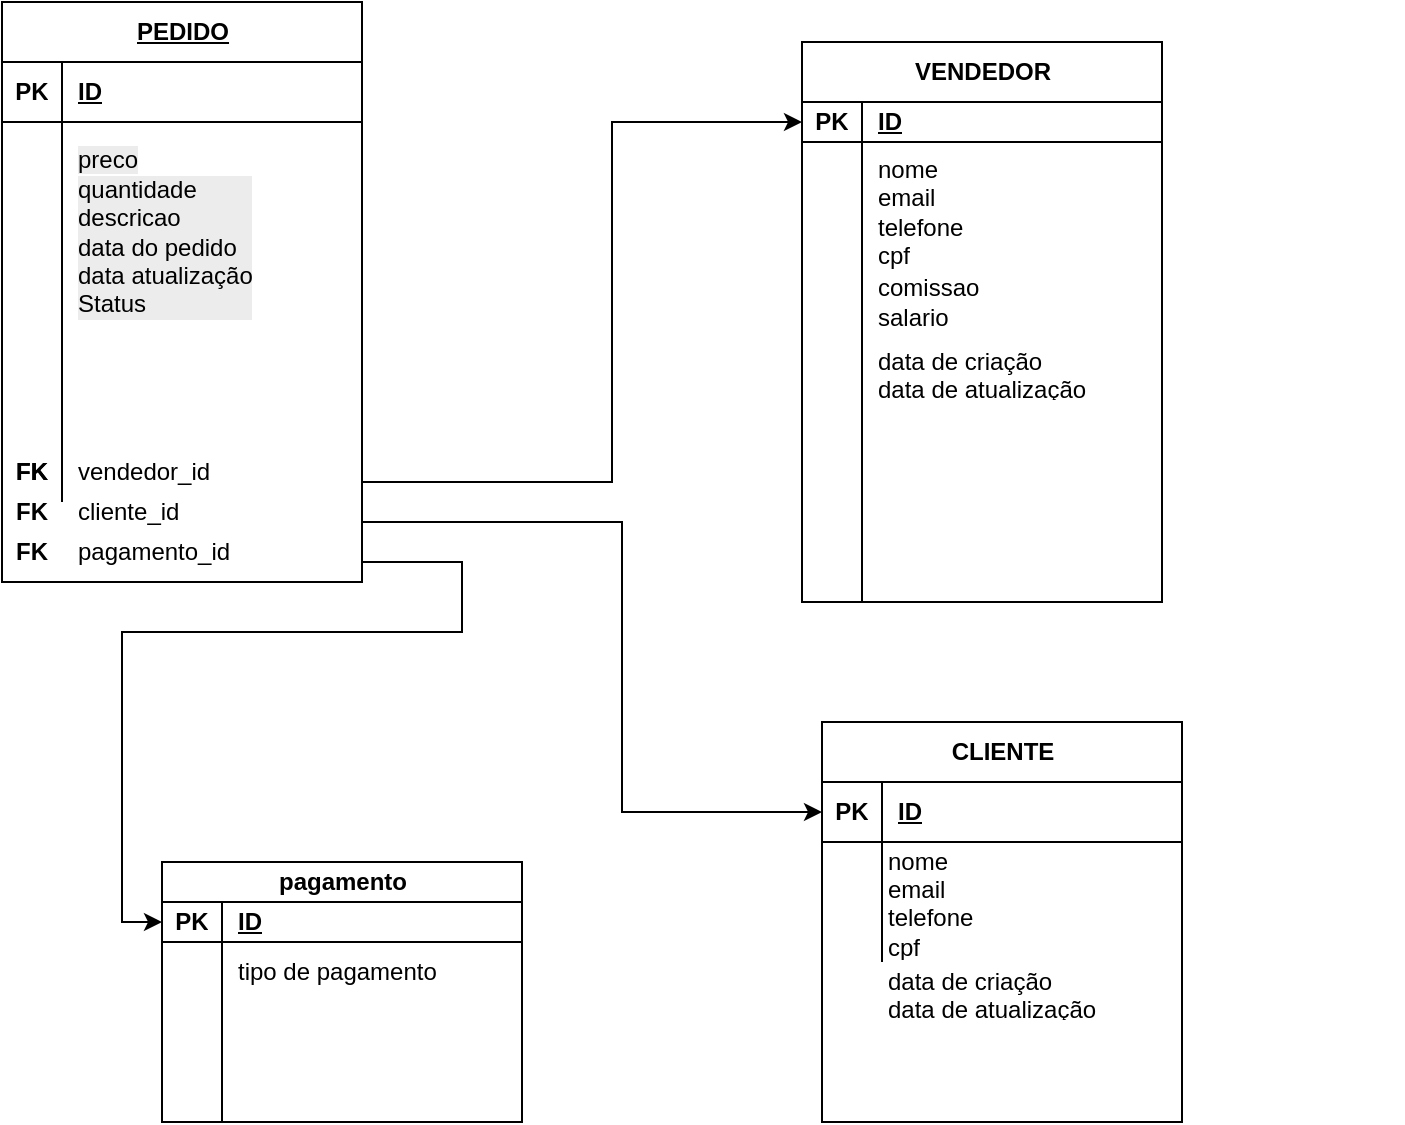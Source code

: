 <mxfile version="28.0.7">
  <diagram name="Página-1" id="WSaj-MsuFICgk6QyXIoA">
    <mxGraphModel dx="1025" dy="769" grid="1" gridSize="10" guides="1" tooltips="1" connect="1" arrows="1" fold="1" page="1" pageScale="1" pageWidth="827" pageHeight="1169" math="0" shadow="0">
      <root>
        <mxCell id="0" />
        <mxCell id="1" parent="0" />
        <mxCell id="gEtw4NB2BQ-PfSsaX_rr-81" value="CLIENTE" style="shape=table;startSize=30;container=1;collapsible=1;childLayout=tableLayout;fixedRows=1;rowLines=0;fontStyle=1;align=center;resizeLast=1;html=1;" parent="1" vertex="1">
          <mxGeometry x="590" y="420" width="180" height="200" as="geometry" />
        </mxCell>
        <mxCell id="gEtw4NB2BQ-PfSsaX_rr-82" value="" style="shape=tableRow;horizontal=0;startSize=0;swimlaneHead=0;swimlaneBody=0;fillColor=none;collapsible=0;dropTarget=0;points=[[0,0.5],[1,0.5]];portConstraint=eastwest;top=0;left=0;right=0;bottom=1;" parent="gEtw4NB2BQ-PfSsaX_rr-81" vertex="1">
          <mxGeometry y="30" width="180" height="30" as="geometry" />
        </mxCell>
        <mxCell id="gEtw4NB2BQ-PfSsaX_rr-83" value="PK" style="shape=partialRectangle;connectable=0;fillColor=none;top=0;left=0;bottom=0;right=0;fontStyle=1;overflow=hidden;whiteSpace=wrap;html=1;" parent="gEtw4NB2BQ-PfSsaX_rr-82" vertex="1">
          <mxGeometry width="30" height="30" as="geometry">
            <mxRectangle width="30" height="30" as="alternateBounds" />
          </mxGeometry>
        </mxCell>
        <mxCell id="gEtw4NB2BQ-PfSsaX_rr-84" value="ID" style="shape=partialRectangle;connectable=0;fillColor=none;top=0;left=0;bottom=0;right=0;align=left;spacingLeft=6;fontStyle=5;overflow=hidden;whiteSpace=wrap;html=1;" parent="gEtw4NB2BQ-PfSsaX_rr-82" vertex="1">
          <mxGeometry x="30" width="150" height="30" as="geometry">
            <mxRectangle width="150" height="30" as="alternateBounds" />
          </mxGeometry>
        </mxCell>
        <mxCell id="gEtw4NB2BQ-PfSsaX_rr-85" value="" style="shape=tableRow;horizontal=0;startSize=0;swimlaneHead=0;swimlaneBody=0;fillColor=none;collapsible=0;dropTarget=0;points=[[0,0.5],[1,0.5]];portConstraint=eastwest;top=0;left=0;right=0;bottom=0;" parent="gEtw4NB2BQ-PfSsaX_rr-81" vertex="1">
          <mxGeometry y="60" width="180" height="30" as="geometry" />
        </mxCell>
        <mxCell id="gEtw4NB2BQ-PfSsaX_rr-86" value="" style="shape=partialRectangle;connectable=0;fillColor=none;top=0;left=0;bottom=0;right=0;editable=1;overflow=hidden;whiteSpace=wrap;html=1;" parent="gEtw4NB2BQ-PfSsaX_rr-85" vertex="1">
          <mxGeometry width="30" height="30" as="geometry">
            <mxRectangle width="30" height="30" as="alternateBounds" />
          </mxGeometry>
        </mxCell>
        <mxCell id="gEtw4NB2BQ-PfSsaX_rr-87" value="" style="shape=partialRectangle;connectable=0;fillColor=none;top=0;left=0;bottom=0;right=0;align=left;spacingLeft=6;overflow=hidden;whiteSpace=wrap;html=1;" parent="gEtw4NB2BQ-PfSsaX_rr-85" vertex="1">
          <mxGeometry x="30" width="150" height="30" as="geometry">
            <mxRectangle width="150" height="30" as="alternateBounds" />
          </mxGeometry>
        </mxCell>
        <mxCell id="gEtw4NB2BQ-PfSsaX_rr-88" value="" style="shape=tableRow;horizontal=0;startSize=0;swimlaneHead=0;swimlaneBody=0;fillColor=none;collapsible=0;dropTarget=0;points=[[0,0.5],[1,0.5]];portConstraint=eastwest;top=0;left=0;right=0;bottom=0;" parent="gEtw4NB2BQ-PfSsaX_rr-81" vertex="1">
          <mxGeometry y="90" width="180" height="30" as="geometry" />
        </mxCell>
        <mxCell id="gEtw4NB2BQ-PfSsaX_rr-89" value="" style="shape=partialRectangle;connectable=0;fillColor=none;top=0;left=0;bottom=0;right=0;editable=1;overflow=hidden;whiteSpace=wrap;html=1;fontStyle=1" parent="gEtw4NB2BQ-PfSsaX_rr-88" vertex="1">
          <mxGeometry width="30" height="30" as="geometry">
            <mxRectangle width="30" height="30" as="alternateBounds" />
          </mxGeometry>
        </mxCell>
        <mxCell id="gEtw4NB2BQ-PfSsaX_rr-90" value="" style="shape=partialRectangle;connectable=0;fillColor=none;top=0;left=0;bottom=0;right=0;align=left;spacingLeft=6;overflow=hidden;whiteSpace=wrap;html=1;" parent="gEtw4NB2BQ-PfSsaX_rr-88" vertex="1">
          <mxGeometry x="30" width="150" height="30" as="geometry">
            <mxRectangle width="150" height="30" as="alternateBounds" />
          </mxGeometry>
        </mxCell>
        <mxCell id="gEtw4NB2BQ-PfSsaX_rr-91" value="VENDEDOR" style="shape=table;startSize=30;container=1;collapsible=1;childLayout=tableLayout;fixedRows=1;rowLines=0;fontStyle=1;align=center;resizeLast=1;html=1;" parent="1" vertex="1">
          <mxGeometry x="580" y="80" width="180" height="280" as="geometry" />
        </mxCell>
        <mxCell id="gEtw4NB2BQ-PfSsaX_rr-92" value="" style="shape=tableRow;horizontal=0;startSize=0;swimlaneHead=0;swimlaneBody=0;fillColor=none;collapsible=0;dropTarget=0;points=[[0,0.5],[1,0.5]];portConstraint=eastwest;top=0;left=0;right=0;bottom=1;" parent="gEtw4NB2BQ-PfSsaX_rr-91" vertex="1">
          <mxGeometry y="30" width="180" height="20" as="geometry" />
        </mxCell>
        <mxCell id="gEtw4NB2BQ-PfSsaX_rr-93" value="PK" style="shape=partialRectangle;connectable=0;fillColor=none;top=0;left=0;bottom=0;right=0;fontStyle=1;overflow=hidden;whiteSpace=wrap;html=1;" parent="gEtw4NB2BQ-PfSsaX_rr-92" vertex="1">
          <mxGeometry width="30" height="20" as="geometry">
            <mxRectangle width="30" height="20" as="alternateBounds" />
          </mxGeometry>
        </mxCell>
        <mxCell id="gEtw4NB2BQ-PfSsaX_rr-94" value="ID" style="shape=partialRectangle;connectable=0;fillColor=none;top=0;left=0;bottom=0;right=0;align=left;spacingLeft=6;fontStyle=5;overflow=hidden;whiteSpace=wrap;html=1;" parent="gEtw4NB2BQ-PfSsaX_rr-92" vertex="1">
          <mxGeometry x="30" width="150" height="20" as="geometry">
            <mxRectangle width="150" height="20" as="alternateBounds" />
          </mxGeometry>
        </mxCell>
        <mxCell id="gEtw4NB2BQ-PfSsaX_rr-95" value="" style="shape=tableRow;horizontal=0;startSize=0;swimlaneHead=0;swimlaneBody=0;fillColor=none;collapsible=0;dropTarget=0;points=[[0,0.5],[1,0.5]];portConstraint=eastwest;top=0;left=0;right=0;bottom=0;" parent="gEtw4NB2BQ-PfSsaX_rr-91" vertex="1">
          <mxGeometry y="50" width="180" height="70" as="geometry" />
        </mxCell>
        <mxCell id="gEtw4NB2BQ-PfSsaX_rr-96" value="" style="shape=partialRectangle;connectable=0;fillColor=none;top=0;left=0;bottom=0;right=0;editable=1;overflow=hidden;whiteSpace=wrap;html=1;" parent="gEtw4NB2BQ-PfSsaX_rr-95" vertex="1">
          <mxGeometry width="30" height="70" as="geometry">
            <mxRectangle width="30" height="70" as="alternateBounds" />
          </mxGeometry>
        </mxCell>
        <mxCell id="gEtw4NB2BQ-PfSsaX_rr-97" value="nome&lt;div&gt;email&lt;/div&gt;&lt;div&gt;telefone&lt;/div&gt;&lt;div&gt;cpf&lt;/div&gt;" style="shape=partialRectangle;connectable=0;fillColor=none;top=0;left=0;bottom=0;right=0;align=left;spacingLeft=6;overflow=hidden;whiteSpace=wrap;html=1;" parent="gEtw4NB2BQ-PfSsaX_rr-95" vertex="1">
          <mxGeometry x="30" width="150" height="70" as="geometry">
            <mxRectangle width="150" height="70" as="alternateBounds" />
          </mxGeometry>
        </mxCell>
        <mxCell id="gEtw4NB2BQ-PfSsaX_rr-180" value="" style="shape=tableRow;horizontal=0;startSize=0;swimlaneHead=0;swimlaneBody=0;fillColor=none;collapsible=0;dropTarget=0;points=[[0,0.5],[1,0.5]];portConstraint=eastwest;top=0;left=0;right=0;bottom=0;" parent="gEtw4NB2BQ-PfSsaX_rr-91" vertex="1">
          <mxGeometry y="120" width="180" height="30" as="geometry" />
        </mxCell>
        <mxCell id="gEtw4NB2BQ-PfSsaX_rr-181" value="" style="shape=partialRectangle;connectable=0;fillColor=none;top=0;left=0;bottom=0;right=0;editable=1;overflow=hidden;whiteSpace=wrap;html=1;" parent="gEtw4NB2BQ-PfSsaX_rr-180" vertex="1">
          <mxGeometry width="30" height="30" as="geometry">
            <mxRectangle width="30" height="30" as="alternateBounds" />
          </mxGeometry>
        </mxCell>
        <mxCell id="gEtw4NB2BQ-PfSsaX_rr-182" value="" style="shape=partialRectangle;connectable=0;fillColor=none;top=0;left=0;bottom=0;right=0;align=left;spacingLeft=6;overflow=hidden;whiteSpace=wrap;html=1;" parent="gEtw4NB2BQ-PfSsaX_rr-180" vertex="1">
          <mxGeometry x="30" width="150" height="30" as="geometry">
            <mxRectangle width="150" height="30" as="alternateBounds" />
          </mxGeometry>
        </mxCell>
        <mxCell id="gEtw4NB2BQ-PfSsaX_rr-98" value="" style="shape=tableRow;horizontal=0;startSize=0;swimlaneHead=0;swimlaneBody=0;fillColor=none;collapsible=0;dropTarget=0;points=[[0,0.5],[1,0.5]];portConstraint=eastwest;top=0;left=0;right=0;bottom=0;" parent="gEtw4NB2BQ-PfSsaX_rr-91" vertex="1">
          <mxGeometry y="150" width="180" height="30" as="geometry" />
        </mxCell>
        <mxCell id="gEtw4NB2BQ-PfSsaX_rr-99" value="" style="shape=partialRectangle;connectable=0;fillColor=none;top=0;left=0;bottom=0;right=0;editable=1;overflow=hidden;whiteSpace=wrap;html=1;" parent="gEtw4NB2BQ-PfSsaX_rr-98" vertex="1">
          <mxGeometry width="30" height="30" as="geometry">
            <mxRectangle width="30" height="30" as="alternateBounds" />
          </mxGeometry>
        </mxCell>
        <mxCell id="gEtw4NB2BQ-PfSsaX_rr-100" value="data de criação&lt;div&gt;data de atualização&lt;/div&gt;" style="shape=partialRectangle;connectable=0;fillColor=none;top=0;left=0;bottom=0;right=0;align=left;spacingLeft=6;overflow=hidden;whiteSpace=wrap;html=1;" parent="gEtw4NB2BQ-PfSsaX_rr-98" vertex="1">
          <mxGeometry x="30" width="150" height="30" as="geometry">
            <mxRectangle width="150" height="30" as="alternateBounds" />
          </mxGeometry>
        </mxCell>
        <mxCell id="gEtw4NB2BQ-PfSsaX_rr-101" style="edgeStyle=orthogonalEdgeStyle;rounded=0;orthogonalLoop=1;jettySize=auto;html=1;exitX=1;exitY=0.5;exitDx=0;exitDy=0;" parent="gEtw4NB2BQ-PfSsaX_rr-91" source="gEtw4NB2BQ-PfSsaX_rr-102" target="gEtw4NB2BQ-PfSsaX_rr-102" edge="1">
          <mxGeometry relative="1" as="geometry" />
        </mxCell>
        <mxCell id="gEtw4NB2BQ-PfSsaX_rr-184" value="" style="shape=tableRow;horizontal=0;startSize=0;swimlaneHead=0;swimlaneBody=0;fillColor=none;collapsible=0;dropTarget=0;points=[[0,0.5],[1,0.5]];portConstraint=eastwest;top=0;left=0;right=0;bottom=0;" parent="gEtw4NB2BQ-PfSsaX_rr-91" vertex="1">
          <mxGeometry y="180" width="180" height="20" as="geometry" />
        </mxCell>
        <mxCell id="gEtw4NB2BQ-PfSsaX_rr-185" value="" style="shape=partialRectangle;connectable=0;fillColor=none;top=0;left=0;bottom=0;right=0;editable=1;overflow=hidden;whiteSpace=wrap;html=1;fontStyle=1" parent="gEtw4NB2BQ-PfSsaX_rr-184" vertex="1">
          <mxGeometry width="30" height="20" as="geometry">
            <mxRectangle width="30" height="20" as="alternateBounds" />
          </mxGeometry>
        </mxCell>
        <mxCell id="gEtw4NB2BQ-PfSsaX_rr-186" value="" style="shape=partialRectangle;connectable=0;fillColor=none;top=0;left=0;bottom=0;right=0;align=left;spacingLeft=6;overflow=hidden;whiteSpace=wrap;html=1;" parent="gEtw4NB2BQ-PfSsaX_rr-184" vertex="1">
          <mxGeometry x="30" width="150" height="20" as="geometry">
            <mxRectangle width="150" height="20" as="alternateBounds" />
          </mxGeometry>
        </mxCell>
        <mxCell id="gEtw4NB2BQ-PfSsaX_rr-171" value="" style="shape=tableRow;horizontal=0;startSize=0;swimlaneHead=0;swimlaneBody=0;fillColor=none;collapsible=0;dropTarget=0;points=[[0,0.5],[1,0.5]];portConstraint=eastwest;top=0;left=0;right=0;bottom=0;" parent="gEtw4NB2BQ-PfSsaX_rr-91" vertex="1">
          <mxGeometry y="200" width="180" height="20" as="geometry" />
        </mxCell>
        <mxCell id="gEtw4NB2BQ-PfSsaX_rr-172" value="" style="shape=partialRectangle;connectable=0;fillColor=none;top=0;left=0;bottom=0;right=0;editable=1;overflow=hidden;whiteSpace=wrap;html=1;fontStyle=1" parent="gEtw4NB2BQ-PfSsaX_rr-171" vertex="1">
          <mxGeometry width="30" height="20" as="geometry">
            <mxRectangle width="30" height="20" as="alternateBounds" />
          </mxGeometry>
        </mxCell>
        <mxCell id="gEtw4NB2BQ-PfSsaX_rr-173" value="" style="shape=partialRectangle;connectable=0;fillColor=none;top=0;left=0;bottom=0;right=0;align=left;spacingLeft=6;overflow=hidden;whiteSpace=wrap;html=1;" parent="gEtw4NB2BQ-PfSsaX_rr-171" vertex="1">
          <mxGeometry x="30" width="150" height="20" as="geometry">
            <mxRectangle width="150" height="20" as="alternateBounds" />
          </mxGeometry>
        </mxCell>
        <mxCell id="gEtw4NB2BQ-PfSsaX_rr-177" value="" style="shape=tableRow;horizontal=0;startSize=0;swimlaneHead=0;swimlaneBody=0;fillColor=none;collapsible=0;dropTarget=0;points=[[0,0.5],[1,0.5]];portConstraint=eastwest;top=0;left=0;right=0;bottom=0;" parent="gEtw4NB2BQ-PfSsaX_rr-91" vertex="1">
          <mxGeometry y="220" width="180" height="20" as="geometry" />
        </mxCell>
        <mxCell id="gEtw4NB2BQ-PfSsaX_rr-178" value="" style="shape=partialRectangle;connectable=0;fillColor=none;top=0;left=0;bottom=0;right=0;editable=1;overflow=hidden;whiteSpace=wrap;html=1;fontStyle=1" parent="gEtw4NB2BQ-PfSsaX_rr-177" vertex="1">
          <mxGeometry width="30" height="20" as="geometry">
            <mxRectangle width="30" height="20" as="alternateBounds" />
          </mxGeometry>
        </mxCell>
        <mxCell id="gEtw4NB2BQ-PfSsaX_rr-179" value="" style="shape=partialRectangle;connectable=0;fillColor=none;top=0;left=0;bottom=0;right=0;align=left;spacingLeft=6;overflow=hidden;whiteSpace=wrap;html=1;" parent="gEtw4NB2BQ-PfSsaX_rr-177" vertex="1">
          <mxGeometry x="30" width="150" height="20" as="geometry">
            <mxRectangle width="150" height="20" as="alternateBounds" />
          </mxGeometry>
        </mxCell>
        <mxCell id="gEtw4NB2BQ-PfSsaX_rr-174" value="" style="shape=tableRow;horizontal=0;startSize=0;swimlaneHead=0;swimlaneBody=0;fillColor=none;collapsible=0;dropTarget=0;points=[[0,0.5],[1,0.5]];portConstraint=eastwest;top=0;left=0;right=0;bottom=0;" parent="gEtw4NB2BQ-PfSsaX_rr-91" vertex="1">
          <mxGeometry y="240" width="180" height="20" as="geometry" />
        </mxCell>
        <mxCell id="gEtw4NB2BQ-PfSsaX_rr-175" value="" style="shape=partialRectangle;connectable=0;fillColor=none;top=0;left=0;bottom=0;right=0;editable=1;overflow=hidden;whiteSpace=wrap;html=1;fontStyle=1" parent="gEtw4NB2BQ-PfSsaX_rr-174" vertex="1">
          <mxGeometry width="30" height="20" as="geometry">
            <mxRectangle width="30" height="20" as="alternateBounds" />
          </mxGeometry>
        </mxCell>
        <mxCell id="gEtw4NB2BQ-PfSsaX_rr-176" value="" style="shape=partialRectangle;connectable=0;fillColor=none;top=0;left=0;bottom=0;right=0;align=left;spacingLeft=6;overflow=hidden;whiteSpace=wrap;html=1;" parent="gEtw4NB2BQ-PfSsaX_rr-174" vertex="1">
          <mxGeometry x="30" width="150" height="20" as="geometry">
            <mxRectangle width="150" height="20" as="alternateBounds" />
          </mxGeometry>
        </mxCell>
        <mxCell id="gEtw4NB2BQ-PfSsaX_rr-102" value="" style="shape=tableRow;horizontal=0;startSize=0;swimlaneHead=0;swimlaneBody=0;fillColor=none;collapsible=0;dropTarget=0;points=[[0,0.5],[1,0.5]];portConstraint=eastwest;top=0;left=0;right=0;bottom=0;" parent="gEtw4NB2BQ-PfSsaX_rr-91" vertex="1">
          <mxGeometry y="260" width="180" height="20" as="geometry" />
        </mxCell>
        <mxCell id="gEtw4NB2BQ-PfSsaX_rr-103" value="" style="shape=partialRectangle;connectable=0;fillColor=none;top=0;left=0;bottom=0;right=0;editable=1;overflow=hidden;whiteSpace=wrap;html=1;fontStyle=1" parent="gEtw4NB2BQ-PfSsaX_rr-102" vertex="1">
          <mxGeometry width="30" height="20" as="geometry">
            <mxRectangle width="30" height="20" as="alternateBounds" />
          </mxGeometry>
        </mxCell>
        <mxCell id="gEtw4NB2BQ-PfSsaX_rr-104" value="" style="shape=partialRectangle;connectable=0;fillColor=none;top=0;left=0;bottom=0;right=0;align=left;spacingLeft=6;overflow=hidden;whiteSpace=wrap;html=1;" parent="gEtw4NB2BQ-PfSsaX_rr-102" vertex="1">
          <mxGeometry x="30" width="150" height="20" as="geometry">
            <mxRectangle width="150" height="20" as="alternateBounds" />
          </mxGeometry>
        </mxCell>
        <mxCell id="gEtw4NB2BQ-PfSsaX_rr-120" value="pagamento" style="shape=table;startSize=20;container=1;collapsible=1;childLayout=tableLayout;fixedRows=1;rowLines=0;fontStyle=1;align=center;resizeLast=1;html=1;" parent="1" vertex="1">
          <mxGeometry x="260" y="490" width="180" height="130" as="geometry" />
        </mxCell>
        <mxCell id="gEtw4NB2BQ-PfSsaX_rr-121" value="" style="shape=tableRow;horizontal=0;startSize=0;swimlaneHead=0;swimlaneBody=0;fillColor=none;collapsible=0;dropTarget=0;points=[[0,0.5],[1,0.5]];portConstraint=eastwest;top=0;left=0;right=0;bottom=1;" parent="gEtw4NB2BQ-PfSsaX_rr-120" vertex="1">
          <mxGeometry y="20" width="180" height="20" as="geometry" />
        </mxCell>
        <mxCell id="gEtw4NB2BQ-PfSsaX_rr-122" value="PK" style="shape=partialRectangle;connectable=0;fillColor=none;top=0;left=0;bottom=0;right=0;fontStyle=1;overflow=hidden;whiteSpace=wrap;html=1;" parent="gEtw4NB2BQ-PfSsaX_rr-121" vertex="1">
          <mxGeometry width="30" height="20" as="geometry">
            <mxRectangle width="30" height="20" as="alternateBounds" />
          </mxGeometry>
        </mxCell>
        <mxCell id="gEtw4NB2BQ-PfSsaX_rr-123" value="ID" style="shape=partialRectangle;connectable=0;fillColor=none;top=0;left=0;bottom=0;right=0;align=left;spacingLeft=6;fontStyle=5;overflow=hidden;whiteSpace=wrap;html=1;" parent="gEtw4NB2BQ-PfSsaX_rr-121" vertex="1">
          <mxGeometry x="30" width="150" height="20" as="geometry">
            <mxRectangle width="150" height="20" as="alternateBounds" />
          </mxGeometry>
        </mxCell>
        <mxCell id="gEtw4NB2BQ-PfSsaX_rr-124" value="" style="shape=tableRow;horizontal=0;startSize=0;swimlaneHead=0;swimlaneBody=0;fillColor=none;collapsible=0;dropTarget=0;points=[[0,0.5],[1,0.5]];portConstraint=eastwest;top=0;left=0;right=0;bottom=0;" parent="gEtw4NB2BQ-PfSsaX_rr-120" vertex="1">
          <mxGeometry y="40" width="180" height="30" as="geometry" />
        </mxCell>
        <mxCell id="gEtw4NB2BQ-PfSsaX_rr-125" value="" style="shape=partialRectangle;connectable=0;fillColor=none;top=0;left=0;bottom=0;right=0;editable=1;overflow=hidden;whiteSpace=wrap;html=1;" parent="gEtw4NB2BQ-PfSsaX_rr-124" vertex="1">
          <mxGeometry width="30" height="30" as="geometry">
            <mxRectangle width="30" height="30" as="alternateBounds" />
          </mxGeometry>
        </mxCell>
        <mxCell id="gEtw4NB2BQ-PfSsaX_rr-126" value="tipo de pagamento" style="shape=partialRectangle;connectable=0;fillColor=none;top=0;left=0;bottom=0;right=0;align=left;spacingLeft=6;overflow=hidden;whiteSpace=wrap;html=1;" parent="gEtw4NB2BQ-PfSsaX_rr-124" vertex="1">
          <mxGeometry x="30" width="150" height="30" as="geometry">
            <mxRectangle width="150" height="30" as="alternateBounds" />
          </mxGeometry>
        </mxCell>
        <mxCell id="gEtw4NB2BQ-PfSsaX_rr-127" value="" style="shape=tableRow;horizontal=0;startSize=0;swimlaneHead=0;swimlaneBody=0;fillColor=none;collapsible=0;dropTarget=0;points=[[0,0.5],[1,0.5]];portConstraint=eastwest;top=0;left=0;right=0;bottom=0;" parent="gEtw4NB2BQ-PfSsaX_rr-120" vertex="1">
          <mxGeometry y="70" width="180" height="30" as="geometry" />
        </mxCell>
        <mxCell id="gEtw4NB2BQ-PfSsaX_rr-128" value="" style="shape=partialRectangle;connectable=0;fillColor=none;top=0;left=0;bottom=0;right=0;editable=1;overflow=hidden;whiteSpace=wrap;html=1;" parent="gEtw4NB2BQ-PfSsaX_rr-127" vertex="1">
          <mxGeometry width="30" height="30" as="geometry">
            <mxRectangle width="30" height="30" as="alternateBounds" />
          </mxGeometry>
        </mxCell>
        <mxCell id="gEtw4NB2BQ-PfSsaX_rr-129" value="" style="shape=partialRectangle;connectable=0;fillColor=none;top=0;left=0;bottom=0;right=0;align=left;spacingLeft=6;overflow=hidden;whiteSpace=wrap;html=1;" parent="gEtw4NB2BQ-PfSsaX_rr-127" vertex="1">
          <mxGeometry x="30" width="150" height="30" as="geometry">
            <mxRectangle width="150" height="30" as="alternateBounds" />
          </mxGeometry>
        </mxCell>
        <mxCell id="gEtw4NB2BQ-PfSsaX_rr-130" value="" style="shape=tableRow;horizontal=0;startSize=0;swimlaneHead=0;swimlaneBody=0;fillColor=none;collapsible=0;dropTarget=0;points=[[0,0.5],[1,0.5]];portConstraint=eastwest;top=0;left=0;right=0;bottom=0;" parent="gEtw4NB2BQ-PfSsaX_rr-120" vertex="1">
          <mxGeometry y="100" width="180" height="30" as="geometry" />
        </mxCell>
        <mxCell id="gEtw4NB2BQ-PfSsaX_rr-131" value="" style="shape=partialRectangle;connectable=0;fillColor=none;top=0;left=0;bottom=0;right=0;editable=1;overflow=hidden;whiteSpace=wrap;html=1;fontStyle=1" parent="gEtw4NB2BQ-PfSsaX_rr-130" vertex="1">
          <mxGeometry width="30" height="30" as="geometry">
            <mxRectangle width="30" height="30" as="alternateBounds" />
          </mxGeometry>
        </mxCell>
        <mxCell id="gEtw4NB2BQ-PfSsaX_rr-132" value="" style="shape=partialRectangle;connectable=0;fillColor=none;top=0;left=0;bottom=0;right=0;align=left;spacingLeft=6;overflow=hidden;whiteSpace=wrap;html=1;" parent="gEtw4NB2BQ-PfSsaX_rr-130" vertex="1">
          <mxGeometry x="30" width="150" height="30" as="geometry">
            <mxRectangle width="150" height="30" as="alternateBounds" />
          </mxGeometry>
        </mxCell>
        <mxCell id="gEtw4NB2BQ-PfSsaX_rr-190" style="edgeStyle=orthogonalEdgeStyle;rounded=0;orthogonalLoop=1;jettySize=auto;html=1;" parent="1" source="gEtw4NB2BQ-PfSsaX_rr-135" target="gEtw4NB2BQ-PfSsaX_rr-92" edge="1">
          <mxGeometry relative="1" as="geometry">
            <Array as="points">
              <mxPoint x="485" y="300" />
              <mxPoint x="485" y="120" />
            </Array>
          </mxGeometry>
        </mxCell>
        <mxCell id="gEtw4NB2BQ-PfSsaX_rr-135" value="&lt;span style=&quot;text-align: left; text-wrap-mode: wrap; text-decoration-line: underline;&quot;&gt;PEDIDO&lt;/span&gt;" style="shape=table;startSize=30;container=1;collapsible=1;childLayout=tableLayout;fixedRows=1;rowLines=0;fontStyle=1;align=center;resizeLast=1;html=1;" parent="1" vertex="1">
          <mxGeometry x="180" y="60" width="180" height="290" as="geometry" />
        </mxCell>
        <mxCell id="gEtw4NB2BQ-PfSsaX_rr-136" value="" style="shape=tableRow;horizontal=0;startSize=0;swimlaneHead=0;swimlaneBody=0;fillColor=none;collapsible=0;dropTarget=0;points=[[0,0.5],[1,0.5]];portConstraint=eastwest;top=0;left=0;right=0;bottom=1;" parent="gEtw4NB2BQ-PfSsaX_rr-135" vertex="1">
          <mxGeometry y="30" width="180" height="30" as="geometry" />
        </mxCell>
        <mxCell id="gEtw4NB2BQ-PfSsaX_rr-137" value="PK" style="shape=partialRectangle;connectable=0;fillColor=none;top=0;left=0;bottom=0;right=0;fontStyle=1;overflow=hidden;whiteSpace=wrap;html=1;" parent="gEtw4NB2BQ-PfSsaX_rr-136" vertex="1">
          <mxGeometry width="30" height="30" as="geometry">
            <mxRectangle width="30" height="30" as="alternateBounds" />
          </mxGeometry>
        </mxCell>
        <mxCell id="gEtw4NB2BQ-PfSsaX_rr-138" value="ID" style="shape=partialRectangle;connectable=0;fillColor=none;top=0;left=0;bottom=0;right=0;align=left;spacingLeft=6;fontStyle=5;overflow=hidden;whiteSpace=wrap;html=1;" parent="gEtw4NB2BQ-PfSsaX_rr-136" vertex="1">
          <mxGeometry x="30" width="150" height="30" as="geometry">
            <mxRectangle width="150" height="30" as="alternateBounds" />
          </mxGeometry>
        </mxCell>
        <mxCell id="gEtw4NB2BQ-PfSsaX_rr-139" value="" style="shape=tableRow;horizontal=0;startSize=0;swimlaneHead=0;swimlaneBody=0;fillColor=none;collapsible=0;dropTarget=0;points=[[0,0.5],[1,0.5]];portConstraint=eastwest;top=0;left=0;right=0;bottom=0;" parent="gEtw4NB2BQ-PfSsaX_rr-135" vertex="1">
          <mxGeometry y="60" width="180" height="110" as="geometry" />
        </mxCell>
        <mxCell id="gEtw4NB2BQ-PfSsaX_rr-140" value="" style="shape=partialRectangle;connectable=0;fillColor=none;top=0;left=0;bottom=0;right=0;editable=1;overflow=hidden;whiteSpace=wrap;html=1;" parent="gEtw4NB2BQ-PfSsaX_rr-139" vertex="1">
          <mxGeometry width="30" height="110" as="geometry">
            <mxRectangle width="30" height="110" as="alternateBounds" />
          </mxGeometry>
        </mxCell>
        <mxCell id="gEtw4NB2BQ-PfSsaX_rr-141" value="&lt;span style=&quot;color: rgb(0, 0, 0); font-family: Helvetica; font-size: 12px; font-style: normal; font-variant-ligatures: normal; font-variant-caps: normal; font-weight: 400; letter-spacing: normal; orphans: 2; text-align: left; text-indent: 0px; text-transform: none; widows: 2; word-spacing: 0px; -webkit-text-stroke-width: 0px; white-space: normal; background-color: rgb(236, 236, 236); text-decoration-thickness: initial; text-decoration-style: initial; text-decoration-color: initial; display: inline !important; float: none;&quot;&gt;preco&lt;/span&gt;&lt;div style=&quot;forced-color-adjust: none; color: rgb(0, 0, 0); font-family: Helvetica; font-size: 12px; font-style: normal; font-variant-ligatures: normal; font-variant-caps: normal; font-weight: 400; letter-spacing: normal; orphans: 2; text-align: left; text-indent: 0px; text-transform: none; widows: 2; word-spacing: 0px; -webkit-text-stroke-width: 0px; white-space: normal; background-color: rgb(236, 236, 236); text-decoration-thickness: initial; text-decoration-style: initial; text-decoration-color: initial;&quot;&gt;quantidade&lt;/div&gt;&lt;div style=&quot;forced-color-adjust: none; color: rgb(0, 0, 0); font-family: Helvetica; font-size: 12px; font-style: normal; font-variant-ligatures: normal; font-variant-caps: normal; font-weight: 400; letter-spacing: normal; orphans: 2; text-align: left; text-indent: 0px; text-transform: none; widows: 2; word-spacing: 0px; -webkit-text-stroke-width: 0px; white-space: normal; background-color: rgb(236, 236, 236); text-decoration-thickness: initial; text-decoration-style: initial; text-decoration-color: initial;&quot;&gt;descricao&lt;/div&gt;&lt;div style=&quot;forced-color-adjust: none; color: rgb(0, 0, 0); font-family: Helvetica; font-size: 12px; font-style: normal; font-variant-ligatures: normal; font-variant-caps: normal; font-weight: 400; letter-spacing: normal; orphans: 2; text-align: left; text-indent: 0px; text-transform: none; widows: 2; word-spacing: 0px; -webkit-text-stroke-width: 0px; white-space: normal; background-color: rgb(236, 236, 236); text-decoration-thickness: initial; text-decoration-style: initial; text-decoration-color: initial;&quot;&gt;data do pedido&lt;/div&gt;&lt;div style=&quot;forced-color-adjust: none; color: rgb(0, 0, 0); font-family: Helvetica; font-size: 12px; font-style: normal; font-variant-ligatures: normal; font-variant-caps: normal; font-weight: 400; letter-spacing: normal; orphans: 2; text-align: left; text-indent: 0px; text-transform: none; widows: 2; word-spacing: 0px; -webkit-text-stroke-width: 0px; white-space: normal; background-color: rgb(236, 236, 236); text-decoration-thickness: initial; text-decoration-style: initial; text-decoration-color: initial;&quot;&gt;data atualização&lt;/div&gt;&lt;div style=&quot;forced-color-adjust: none; color: rgb(0, 0, 0); font-family: Helvetica; font-size: 12px; font-style: normal; font-variant-ligatures: normal; font-variant-caps: normal; font-weight: 400; letter-spacing: normal; orphans: 2; text-align: left; text-indent: 0px; text-transform: none; widows: 2; word-spacing: 0px; -webkit-text-stroke-width: 0px; white-space: normal; background-color: rgb(236, 236, 236); text-decoration-thickness: initial; text-decoration-style: initial; text-decoration-color: initial;&quot;&gt;Status&lt;/div&gt;" style="shape=partialRectangle;connectable=0;fillColor=none;top=0;left=0;bottom=0;right=0;align=left;spacingLeft=6;overflow=hidden;whiteSpace=wrap;html=1;" parent="gEtw4NB2BQ-PfSsaX_rr-139" vertex="1">
          <mxGeometry x="30" width="150" height="110" as="geometry">
            <mxRectangle width="150" height="110" as="alternateBounds" />
          </mxGeometry>
        </mxCell>
        <mxCell id="gEtw4NB2BQ-PfSsaX_rr-142" value="" style="shape=tableRow;horizontal=0;startSize=0;swimlaneHead=0;swimlaneBody=0;fillColor=none;collapsible=0;dropTarget=0;points=[[0,0.5],[1,0.5]];portConstraint=eastwest;top=0;left=0;right=0;bottom=0;" parent="gEtw4NB2BQ-PfSsaX_rr-135" vertex="1">
          <mxGeometry y="170" width="180" height="30" as="geometry" />
        </mxCell>
        <mxCell id="gEtw4NB2BQ-PfSsaX_rr-143" value="" style="shape=partialRectangle;connectable=0;fillColor=none;top=0;left=0;bottom=0;right=0;editable=1;overflow=hidden;whiteSpace=wrap;html=1;" parent="gEtw4NB2BQ-PfSsaX_rr-142" vertex="1">
          <mxGeometry width="30" height="30" as="geometry">
            <mxRectangle width="30" height="30" as="alternateBounds" />
          </mxGeometry>
        </mxCell>
        <mxCell id="gEtw4NB2BQ-PfSsaX_rr-144" value="" style="shape=partialRectangle;connectable=0;fillColor=none;top=0;left=0;bottom=0;right=0;align=left;spacingLeft=6;overflow=hidden;whiteSpace=wrap;html=1;" parent="gEtw4NB2BQ-PfSsaX_rr-142" vertex="1">
          <mxGeometry x="30" width="150" height="30" as="geometry">
            <mxRectangle width="150" height="30" as="alternateBounds" />
          </mxGeometry>
        </mxCell>
        <mxCell id="gEtw4NB2BQ-PfSsaX_rr-145" value="" style="shape=tableRow;horizontal=0;startSize=0;swimlaneHead=0;swimlaneBody=0;fillColor=none;collapsible=0;dropTarget=0;points=[[0,0.5],[1,0.5]];portConstraint=eastwest;top=0;left=0;right=0;bottom=0;" parent="gEtw4NB2BQ-PfSsaX_rr-135" vertex="1">
          <mxGeometry y="200" width="180" height="20" as="geometry" />
        </mxCell>
        <mxCell id="gEtw4NB2BQ-PfSsaX_rr-146" value="" style="shape=partialRectangle;connectable=0;fillColor=none;top=0;left=0;bottom=0;right=0;editable=1;overflow=hidden;whiteSpace=wrap;html=1;" parent="gEtw4NB2BQ-PfSsaX_rr-145" vertex="1">
          <mxGeometry width="30" height="20" as="geometry">
            <mxRectangle width="30" height="20" as="alternateBounds" />
          </mxGeometry>
        </mxCell>
        <mxCell id="gEtw4NB2BQ-PfSsaX_rr-147" value="" style="shape=partialRectangle;connectable=0;fillColor=none;top=0;left=0;bottom=0;right=0;align=left;spacingLeft=6;overflow=hidden;whiteSpace=wrap;html=1;" parent="gEtw4NB2BQ-PfSsaX_rr-145" vertex="1">
          <mxGeometry x="30" width="150" height="20" as="geometry">
            <mxRectangle width="150" height="20" as="alternateBounds" />
          </mxGeometry>
        </mxCell>
        <mxCell id="gEtw4NB2BQ-PfSsaX_rr-148" value="" style="shape=tableRow;horizontal=0;startSize=0;swimlaneHead=0;swimlaneBody=0;fillColor=none;collapsible=0;dropTarget=0;points=[[0,0.5],[1,0.5]];portConstraint=eastwest;top=0;left=0;right=0;bottom=0;" parent="gEtw4NB2BQ-PfSsaX_rr-135" vertex="1">
          <mxGeometry y="220" width="180" height="30" as="geometry" />
        </mxCell>
        <mxCell id="gEtw4NB2BQ-PfSsaX_rr-149" value="&lt;b&gt;FK&lt;/b&gt;" style="shape=partialRectangle;connectable=0;fillColor=none;top=0;left=0;bottom=0;right=0;editable=1;overflow=hidden;whiteSpace=wrap;html=1;" parent="gEtw4NB2BQ-PfSsaX_rr-148" vertex="1">
          <mxGeometry width="30" height="30" as="geometry">
            <mxRectangle width="30" height="30" as="alternateBounds" />
          </mxGeometry>
        </mxCell>
        <mxCell id="gEtw4NB2BQ-PfSsaX_rr-150" value="vendedor_id" style="shape=partialRectangle;connectable=0;fillColor=none;top=0;left=0;bottom=0;right=0;align=left;spacingLeft=6;overflow=hidden;whiteSpace=wrap;html=1;" parent="gEtw4NB2BQ-PfSsaX_rr-148" vertex="1">
          <mxGeometry x="30" width="150" height="30" as="geometry">
            <mxRectangle width="150" height="30" as="alternateBounds" />
          </mxGeometry>
        </mxCell>
        <mxCell id="gEtw4NB2BQ-PfSsaX_rr-155" value="" style="shape=tableRow;horizontal=0;startSize=0;swimlaneHead=0;swimlaneBody=0;fillColor=none;collapsible=0;dropTarget=0;points=[[0,0.5],[1,0.5]];portConstraint=eastwest;top=0;left=0;right=0;bottom=0;" parent="1" vertex="1">
          <mxGeometry x="700" y="170" width="180" height="30" as="geometry" />
        </mxCell>
        <mxCell id="gEtw4NB2BQ-PfSsaX_rr-164" value="" style="shape=tableRow;horizontal=0;startSize=0;swimlaneHead=0;swimlaneBody=0;fillColor=none;collapsible=0;dropTarget=0;points=[[0,0.5],[1,0.5]];portConstraint=eastwest;top=0;left=0;right=0;bottom=0;" parent="1" vertex="1">
          <mxGeometry x="590" y="370" width="180" height="70" as="geometry" />
        </mxCell>
        <mxCell id="gEtw4NB2BQ-PfSsaX_rr-165" value="" style="shape=partialRectangle;connectable=0;fillColor=none;top=0;left=0;bottom=0;right=0;editable=1;overflow=hidden;whiteSpace=wrap;html=1;" parent="gEtw4NB2BQ-PfSsaX_rr-164" vertex="1">
          <mxGeometry width="30" height="70" as="geometry">
            <mxRectangle width="30" height="70" as="alternateBounds" />
          </mxGeometry>
        </mxCell>
        <mxCell id="gEtw4NB2BQ-PfSsaX_rr-168" value="comissao&lt;div&gt;salario&lt;/div&gt;" style="shape=partialRectangle;connectable=0;fillColor=none;top=0;left=0;bottom=0;right=0;align=left;spacingLeft=6;overflow=hidden;whiteSpace=wrap;html=1;" parent="1" vertex="1">
          <mxGeometry x="610" y="190" width="150" height="40" as="geometry">
            <mxRectangle width="150" height="70" as="alternateBounds" />
          </mxGeometry>
        </mxCell>
        <mxCell id="gEtw4NB2BQ-PfSsaX_rr-166" value="nome&lt;div&gt;email&lt;/div&gt;&lt;div&gt;telefone&lt;/div&gt;&lt;div&gt;cpf&lt;/div&gt;" style="shape=partialRectangle;connectable=0;fillColor=none;top=0;left=0;bottom=0;right=0;align=left;spacingLeft=6;overflow=hidden;whiteSpace=wrap;html=1;" parent="1" vertex="1">
          <mxGeometry x="615" y="480" width="150" height="60" as="geometry">
            <mxRectangle width="150" height="70" as="alternateBounds" />
          </mxGeometry>
        </mxCell>
        <mxCell id="gEtw4NB2BQ-PfSsaX_rr-191" value="&lt;b&gt;FK&lt;/b&gt;" style="shape=partialRectangle;connectable=0;fillColor=none;top=0;left=0;bottom=0;right=0;editable=1;overflow=hidden;whiteSpace=wrap;html=1;" parent="1" vertex="1">
          <mxGeometry x="180" y="280" width="30" height="30" as="geometry">
            <mxRectangle width="30" height="30" as="alternateBounds" />
          </mxGeometry>
        </mxCell>
        <mxCell id="gEtw4NB2BQ-PfSsaX_rr-192" value="cliente_id" style="shape=partialRectangle;connectable=0;fillColor=none;top=0;left=0;bottom=0;right=0;align=left;spacingLeft=6;overflow=hidden;whiteSpace=wrap;html=1;" parent="1" vertex="1">
          <mxGeometry x="210" y="300" width="150" height="30" as="geometry">
            <mxRectangle width="150" height="30" as="alternateBounds" />
          </mxGeometry>
        </mxCell>
        <mxCell id="gEtw4NB2BQ-PfSsaX_rr-193" style="edgeStyle=orthogonalEdgeStyle;rounded=0;orthogonalLoop=1;jettySize=auto;html=1;" parent="1" target="gEtw4NB2BQ-PfSsaX_rr-82" edge="1">
          <mxGeometry relative="1" as="geometry">
            <mxPoint x="360" y="320" as="sourcePoint" />
            <Array as="points">
              <mxPoint x="390" y="320" />
              <mxPoint x="490" y="320" />
              <mxPoint x="490" y="465" />
            </Array>
          </mxGeometry>
        </mxCell>
        <mxCell id="gEtw4NB2BQ-PfSsaX_rr-194" value="&lt;b&gt;FK&lt;/b&gt;" style="shape=partialRectangle;connectable=0;fillColor=none;top=0;left=0;bottom=0;right=0;editable=1;overflow=hidden;whiteSpace=wrap;html=1;" parent="1" vertex="1">
          <mxGeometry x="180" y="320" width="30" height="30" as="geometry">
            <mxRectangle width="30" height="30" as="alternateBounds" />
          </mxGeometry>
        </mxCell>
        <mxCell id="gEtw4NB2BQ-PfSsaX_rr-195" value="pagamento_id" style="shape=partialRectangle;connectable=0;fillColor=none;top=0;left=0;bottom=0;right=0;align=left;spacingLeft=6;overflow=hidden;whiteSpace=wrap;html=1;" parent="1" vertex="1">
          <mxGeometry x="210" y="320" width="150" height="30" as="geometry">
            <mxRectangle width="150" height="30" as="alternateBounds" />
          </mxGeometry>
        </mxCell>
        <mxCell id="gEtw4NB2BQ-PfSsaX_rr-196" style="edgeStyle=orthogonalEdgeStyle;rounded=0;orthogonalLoop=1;jettySize=auto;html=1;entryX=0;entryY=0.5;entryDx=0;entryDy=0;" parent="1" target="gEtw4NB2BQ-PfSsaX_rr-121" edge="1">
          <mxGeometry relative="1" as="geometry">
            <mxPoint x="360" y="340" as="sourcePoint" />
            <Array as="points">
              <mxPoint x="410" y="340" />
              <mxPoint x="410" y="375" />
              <mxPoint x="240" y="375" />
              <mxPoint x="240" y="520" />
            </Array>
          </mxGeometry>
        </mxCell>
        <mxCell id="n2wwHz--rA96G9F75at0-7" value="&lt;b&gt;FK&lt;/b&gt;" style="shape=partialRectangle;connectable=0;fillColor=none;top=0;left=0;bottom=0;right=0;editable=1;overflow=hidden;whiteSpace=wrap;html=1;" vertex="1" parent="1">
          <mxGeometry x="180" y="300" width="30" height="30" as="geometry">
            <mxRectangle width="30" height="30" as="alternateBounds" />
          </mxGeometry>
        </mxCell>
        <mxCell id="n2wwHz--rA96G9F75at0-8" value="data de criação&lt;div&gt;data de atualização&lt;/div&gt;" style="shape=partialRectangle;connectable=0;fillColor=none;top=0;left=0;bottom=0;right=0;align=left;spacingLeft=6;overflow=hidden;whiteSpace=wrap;html=1;" vertex="1" parent="1">
          <mxGeometry x="615" y="540" width="150" height="30" as="geometry">
            <mxRectangle width="150" height="30" as="alternateBounds" />
          </mxGeometry>
        </mxCell>
      </root>
    </mxGraphModel>
  </diagram>
</mxfile>
